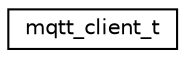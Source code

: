 digraph "Graphical Class Hierarchy"
{
 // LATEX_PDF_SIZE
  edge [fontname="Helvetica",fontsize="10",labelfontname="Helvetica",labelfontsize="10"];
  node [fontname="Helvetica",fontsize="10",shape=record];
  rankdir="LR";
  Node0 [label="mqtt_client_t",height=0.2,width=0.4,color="black", fillcolor="white", style="filled",URL="$structmqtt__client__t.html",tooltip=" "];
}
